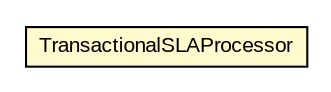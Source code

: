 #!/usr/local/bin/dot
#
# Class diagram 
# Generated by UMLGraph version R5_6-24-gf6e263 (http://www.umlgraph.org/)
#

digraph G {
	edge [fontname="arial",fontsize=10,labelfontname="arial",labelfontsize=10];
	node [fontname="arial",fontsize=10,shape=plaintext];
	nodesep=0.25;
	ranksep=0.5;
	// org.miloss.fgsms.sla.TransactionalSLAProcessor
	c1228480 [label=<<table title="org.miloss.fgsms.sla.TransactionalSLAProcessor" border="0" cellborder="1" cellspacing="0" cellpadding="2" port="p" bgcolor="lemonChiffon" href="./TransactionalSLAProcessor.html">
		<tr><td><table border="0" cellspacing="0" cellpadding="1">
<tr><td align="center" balign="center"> TransactionalSLAProcessor </td></tr>
		</table></td></tr>
		</table>>, URL="./TransactionalSLAProcessor.html", fontname="arial", fontcolor="black", fontsize=10.0];
}

